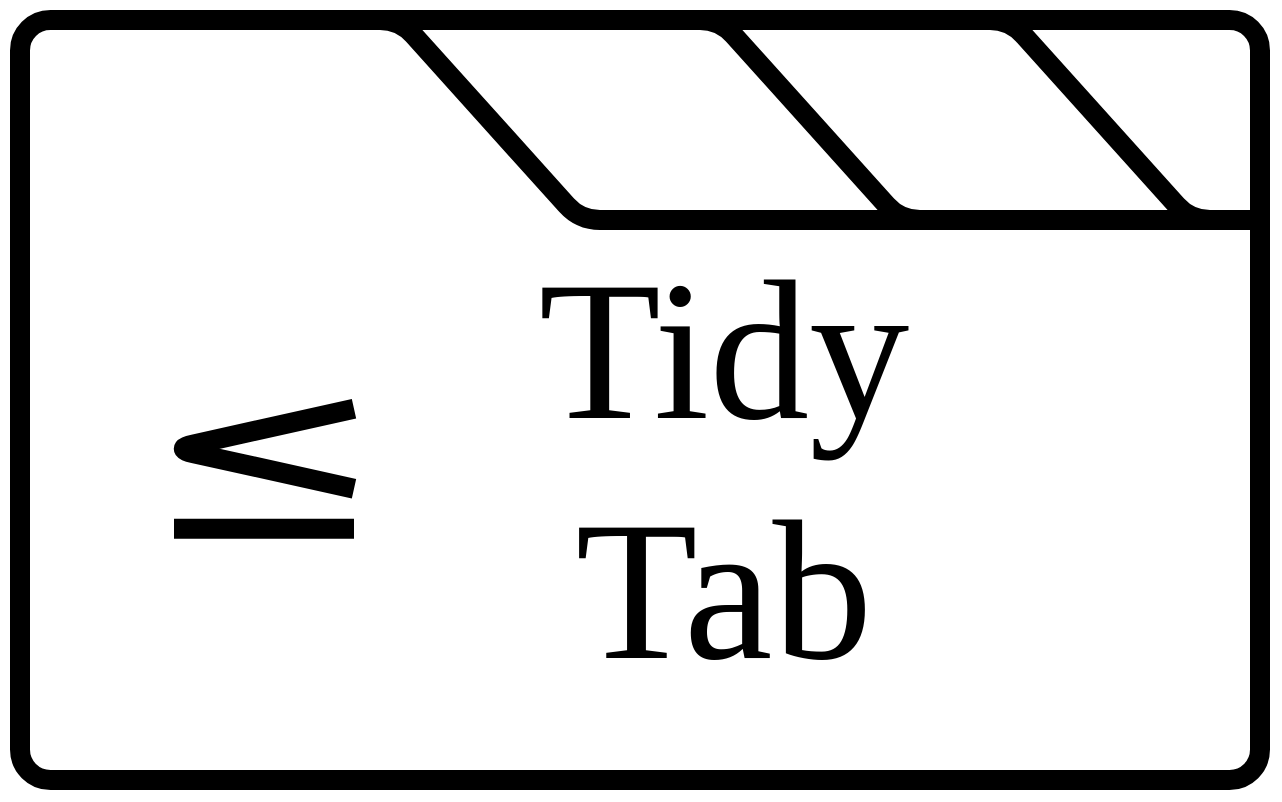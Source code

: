 <mxfile version="22.1.11" type="github">
  <diagram name="ページ1" id="vlS8vwZyaUGZgSBytWo3">
    <mxGraphModel dx="694" dy="414" grid="1" gridSize="10" guides="1" tooltips="1" connect="1" arrows="1" fold="1" page="1" pageScale="1" pageWidth="827" pageHeight="1169" math="0" shadow="0">
      <root>
        <mxCell id="0" />
        <mxCell id="1" parent="0" />
        <mxCell id="gFZpYFWEkYefiXhD7b4F-1" value="" style="rounded=0;whiteSpace=wrap;html=1;strokeColor=none;dashed=1;perimeterSpacing=0;fillColor=none;" vertex="1" parent="1">
          <mxGeometry x="80" y="120" width="640" height="400" as="geometry" />
        </mxCell>
        <mxCell id="gFZpYFWEkYefiXhD7b4F-2" value="" style="rounded=1;whiteSpace=wrap;html=1;strokeWidth=10;arcSize=4;" vertex="1" parent="1">
          <mxGeometry x="90" y="130" width="620" height="380" as="geometry" />
        </mxCell>
        <mxCell id="gFZpYFWEkYefiXhD7b4F-3" value="" style="endArrow=none;html=1;rounded=0;strokeWidth=10;" edge="1" parent="1">
          <mxGeometry width="50" height="50" relative="1" as="geometry">
            <mxPoint x="380" y="230" as="sourcePoint" />
            <mxPoint x="710" y="230" as="targetPoint" />
          </mxGeometry>
        </mxCell>
        <mxCell id="gFZpYFWEkYefiXhD7b4F-5" value="" style="endArrow=none;html=1;rounded=1;exitX=0.25;exitY=0;exitDx=0;exitDy=0;strokeWidth=10;" edge="1" parent="1" source="gFZpYFWEkYefiXhD7b4F-2">
          <mxGeometry width="50" height="50" relative="1" as="geometry">
            <mxPoint x="100" y="235" as="sourcePoint" />
            <mxPoint x="410" y="230" as="targetPoint" />
            <Array as="points">
              <mxPoint x="280" y="130" />
              <mxPoint x="370" y="230" />
            </Array>
          </mxGeometry>
        </mxCell>
        <mxCell id="gFZpYFWEkYefiXhD7b4F-6" value="" style="endArrow=none;html=1;rounded=1;exitX=0.25;exitY=0;exitDx=0;exitDy=0;strokeWidth=10;" edge="1" parent="1">
          <mxGeometry width="50" height="50" relative="1" as="geometry">
            <mxPoint x="400" y="130" as="sourcePoint" />
            <mxPoint x="565" y="230" as="targetPoint" />
            <Array as="points">
              <mxPoint x="440" y="130" />
              <mxPoint x="530" y="230" />
            </Array>
          </mxGeometry>
        </mxCell>
        <mxCell id="gFZpYFWEkYefiXhD7b4F-7" value="" style="endArrow=none;html=1;rounded=1;exitX=0.25;exitY=0;exitDx=0;exitDy=0;strokeWidth=10;" edge="1" parent="1">
          <mxGeometry width="50" height="50" relative="1" as="geometry">
            <mxPoint x="545" y="130" as="sourcePoint" />
            <mxPoint x="710" y="230" as="targetPoint" />
            <Array as="points">
              <mxPoint x="585" y="130" />
              <mxPoint x="675" y="230" />
            </Array>
          </mxGeometry>
        </mxCell>
        <mxCell id="gFZpYFWEkYefiXhD7b4F-8" value="" style="endArrow=none;html=1;rounded=1;strokeWidth=10;" edge="1" parent="1">
          <mxGeometry width="50" height="50" relative="1" as="geometry">
            <mxPoint x="257" y="364.41" as="sourcePoint" />
            <mxPoint x="257" y="324.41" as="targetPoint" />
            <Array as="points">
              <mxPoint x="167" y="344.41" />
            </Array>
          </mxGeometry>
        </mxCell>
        <mxCell id="gFZpYFWEkYefiXhD7b4F-12" value="" style="endArrow=none;html=1;rounded=0;strokeWidth=10;" edge="1" parent="1">
          <mxGeometry width="50" height="50" relative="1" as="geometry">
            <mxPoint x="167" y="384.41" as="sourcePoint" />
            <mxPoint x="257" y="384.41" as="targetPoint" />
          </mxGeometry>
        </mxCell>
        <mxCell id="gFZpYFWEkYefiXhD7b4F-13" value="&lt;font style=&quot;font-size: 100px;&quot; face=&quot;Impact&quot;&gt;Tidy Tab&lt;/font&gt;" style="text;html=1;strokeColor=none;fillColor=none;align=center;verticalAlign=middle;whiteSpace=wrap;rounded=0;" vertex="1" parent="1">
          <mxGeometry x="267" y="340" width="350" height="30" as="geometry" />
        </mxCell>
      </root>
    </mxGraphModel>
  </diagram>
</mxfile>
